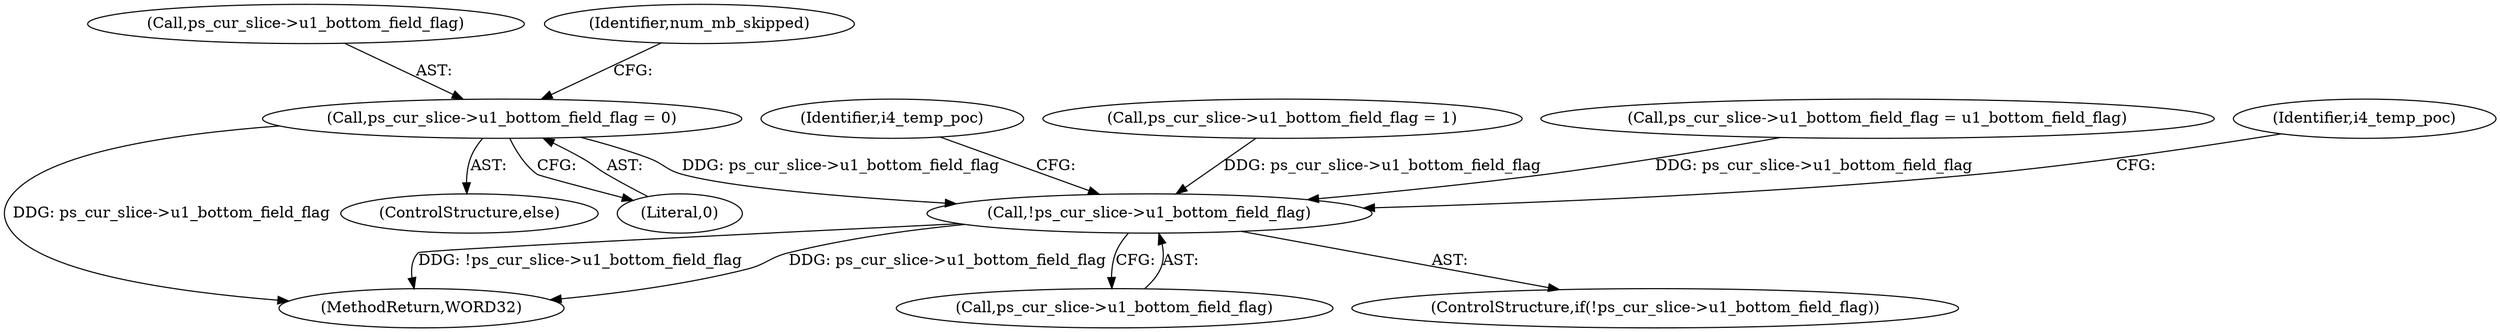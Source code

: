 digraph "0_Android_a78887bcffbc2995cf9ed72e0697acf560875e9e_2@pointer" {
"1000864" [label="(Call,ps_cur_slice->u1_bottom_field_flag = 0)"];
"1001284" [label="(Call,!ps_cur_slice->u1_bottom_field_flag)"];
"1001297" [label="(Identifier,i4_temp_poc)"];
"1000858" [label="(Call,ps_cur_slice->u1_bottom_field_flag = 1)"];
"1000868" [label="(Literal,0)"];
"1000865" [label="(Call,ps_cur_slice->u1_bottom_field_flag)"];
"1001284" [label="(Call,!ps_cur_slice->u1_bottom_field_flag)"];
"1001283" [label="(ControlStructure,if(!ps_cur_slice->u1_bottom_field_flag))"];
"1002571" [label="(MethodReturn,WORD32)"];
"1000864" [label="(Call,ps_cur_slice->u1_bottom_field_flag = 0)"];
"1000870" [label="(Identifier,num_mb_skipped)"];
"1000930" [label="(Call,ps_cur_slice->u1_bottom_field_flag = u1_bottom_field_flag)"];
"1001285" [label="(Call,ps_cur_slice->u1_bottom_field_flag)"];
"1000863" [label="(ControlStructure,else)"];
"1001289" [label="(Identifier,i4_temp_poc)"];
"1000864" -> "1000863"  [label="AST: "];
"1000864" -> "1000868"  [label="CFG: "];
"1000865" -> "1000864"  [label="AST: "];
"1000868" -> "1000864"  [label="AST: "];
"1000870" -> "1000864"  [label="CFG: "];
"1000864" -> "1002571"  [label="DDG: ps_cur_slice->u1_bottom_field_flag"];
"1000864" -> "1001284"  [label="DDG: ps_cur_slice->u1_bottom_field_flag"];
"1001284" -> "1001283"  [label="AST: "];
"1001284" -> "1001285"  [label="CFG: "];
"1001285" -> "1001284"  [label="AST: "];
"1001289" -> "1001284"  [label="CFG: "];
"1001297" -> "1001284"  [label="CFG: "];
"1001284" -> "1002571"  [label="DDG: ps_cur_slice->u1_bottom_field_flag"];
"1001284" -> "1002571"  [label="DDG: !ps_cur_slice->u1_bottom_field_flag"];
"1000858" -> "1001284"  [label="DDG: ps_cur_slice->u1_bottom_field_flag"];
"1000930" -> "1001284"  [label="DDG: ps_cur_slice->u1_bottom_field_flag"];
}
